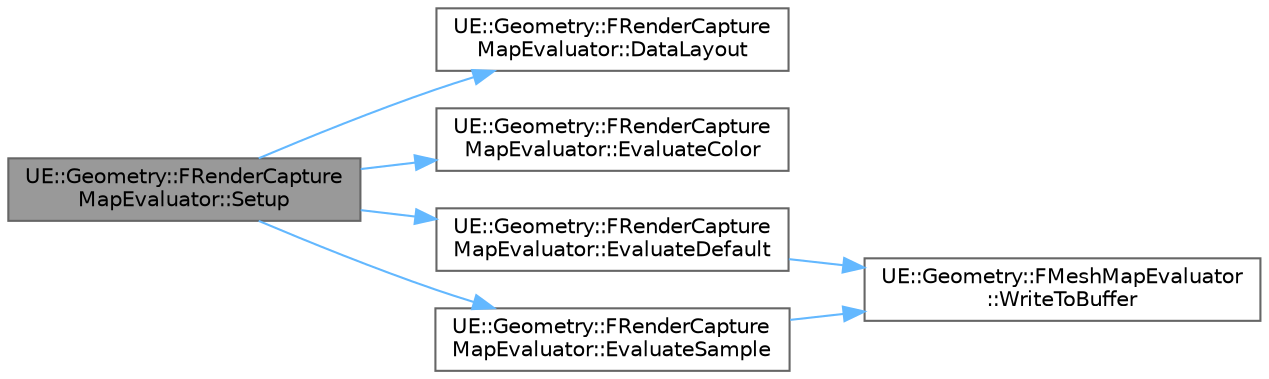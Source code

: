 digraph "UE::Geometry::FRenderCaptureMapEvaluator::Setup"
{
 // INTERACTIVE_SVG=YES
 // LATEX_PDF_SIZE
  bgcolor="transparent";
  edge [fontname=Helvetica,fontsize=10,labelfontname=Helvetica,labelfontsize=10];
  node [fontname=Helvetica,fontsize=10,shape=box,height=0.2,width=0.4];
  rankdir="LR";
  Node1 [id="Node000001",label="UE::Geometry::FRenderCapture\lMapEvaluator::Setup",height=0.2,width=0.4,color="gray40", fillcolor="grey60", style="filled", fontcolor="black",tooltip="Invoked at start of bake to setup this evaluator and return an evaluation context to the baker."];
  Node1 -> Node2 [id="edge1_Node000001_Node000002",color="steelblue1",style="solid",tooltip=" "];
  Node2 [id="Node000002",label="UE::Geometry::FRenderCapture\lMapEvaluator::DataLayout",height=0.2,width=0.4,color="grey40", fillcolor="white", style="filled",URL="$d7/d80/classUE_1_1Geometry_1_1FRenderCaptureMapEvaluator.html#a9c66ac5b7cfa4c000659ec144e55c3c4",tooltip=" "];
  Node1 -> Node3 [id="edge2_Node000001_Node000003",color="steelblue1",style="solid",tooltip=" "];
  Node3 [id="Node000003",label="UE::Geometry::FRenderCapture\lMapEvaluator::EvaluateColor",height=0.2,width=0.4,color="grey40", fillcolor="white", style="filled",URL="$d7/d80/classUE_1_1Geometry_1_1FRenderCaptureMapEvaluator.html#ab88bedc3184168957e95efcc4014ef4b",tooltip=" "];
  Node1 -> Node4 [id="edge3_Node000001_Node000004",color="steelblue1",style="solid",tooltip=" "];
  Node4 [id="Node000004",label="UE::Geometry::FRenderCapture\lMapEvaluator::EvaluateDefault",height=0.2,width=0.4,color="grey40", fillcolor="white", style="filled",URL="$d7/d80/classUE_1_1Geometry_1_1FRenderCaptureMapEvaluator.html#ad10c949386d687fefad2fbd560d7b3cd",tooltip=" "];
  Node4 -> Node5 [id="edge4_Node000004_Node000005",color="steelblue1",style="solid",tooltip=" "];
  Node5 [id="Node000005",label="UE::Geometry::FMeshMapEvaluator\l::WriteToBuffer",height=0.2,width=0.4,color="grey40", fillcolor="white", style="filled",URL="$dc/dc5/classUE_1_1Geometry_1_1FMeshMapEvaluator.html#a8ff2e233c8c68cae911364c13dd65827",tooltip="Write float data to a float buffer and increment."];
  Node1 -> Node6 [id="edge5_Node000001_Node000006",color="steelblue1",style="solid",tooltip=" "];
  Node6 [id="Node000006",label="UE::Geometry::FRenderCapture\lMapEvaluator::EvaluateSample",height=0.2,width=0.4,color="grey40", fillcolor="white", style="filled",URL="$d7/d80/classUE_1_1Geometry_1_1FRenderCaptureMapEvaluator.html#a077ebdcdfbd42d34b3d07a6ff7e53c9d",tooltip=" "];
  Node6 -> Node5 [id="edge6_Node000006_Node000005",color="steelblue1",style="solid",tooltip=" "];
}
